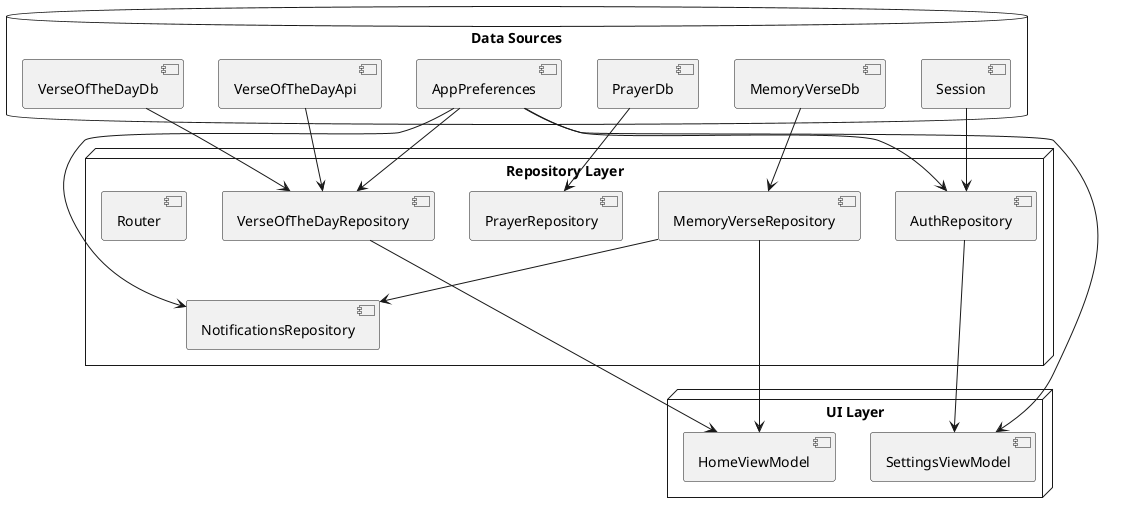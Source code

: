 @startuml

database "Data Sources" {
    [Session]
    [AppPreferences]
    [MemoryVerseDb]
    [PrayerDb]
    [VerseOfTheDayApi]
    [VerseOfTheDayDb]
}

node "Repository Layer" {
    [AuthRepository]
    [MemoryVerseRepository]
    [NotificationsRepository]
    [PrayerRepository]
    [VerseOfTheDayRepository]
    [Router]
}

node "UI Layer" {
    [HomeViewModel]
    [SettingsViewModel]
}

' Data Sources --> Repositories
' ----------------------------------------------------------------------------------------------------------------------

Session --> AuthRepository
AppPreferences --> AuthRepository

MemoryVerseDb --> MemoryVerseRepository

MemoryVerseRepository --> NotificationsRepository
AppPreferences --> NotificationsRepository

PrayerDb --> PrayerRepository

AppPreferences --> VerseOfTheDayRepository
VerseOfTheDayApi --> VerseOfTheDayRepository
VerseOfTheDayDb --> VerseOfTheDayRepository

' Repositories --> ViewModels
' ----------------------------------------------------------------------------------------------------------------------

VerseOfTheDayRepository ---> HomeViewModel
MemoryVerseRepository ---> HomeViewModel

AuthRepository ---> SettingsViewModel
AppPreferences ---> SettingsViewModel

@enduml
